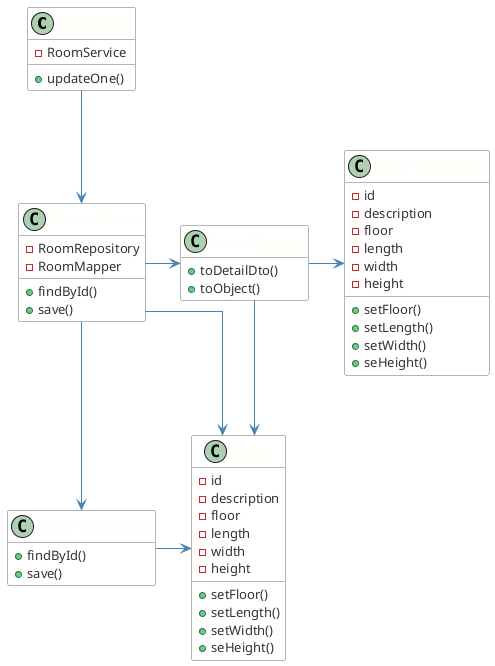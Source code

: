 @startuml
skinparam linetype ortho
hide empty members

skinparam class {
	ArrowColor SteelBlue
	BorderColor Dimgray
	HeaderBackgroundColor SteelBlue
	BackgroundColor White
	FontName Calibri bold
	AttributeFontColor #333
	AttributeFontName Calibri
	AttributeFontSize 13
	FontColor Ivory
	FontSize 15
}

class RoomCTRL{
- RoomService
+ updateOne()
}

class RoomService{
- RoomRepository
- RoomMapper

+ findById()
+ save()
}

class RoomMapper {
+ toDetailDto()
+ toObject()
}

class RoomRepository{

+ findById()
+ save()

}

class Room{
- id
- description
- floor
- length
- width
- height

+ setFloor()
+ setLength()
+ setWidth()
+ seHeight()
}

class RoomDetailDTO{
- id
- description
- floor
- length
- width
- height

+ setFloor()
+ setLength()
+ setWidth()
+ seHeight()

}

RoomCTRL --> RoomService
RoomService -> RoomMapper
RoomService -> Room
RoomMapper -> RoomDetailDTO
RoomMapper --> Room
RoomService --> RoomRepository
RoomRepository -> Room


@enduml